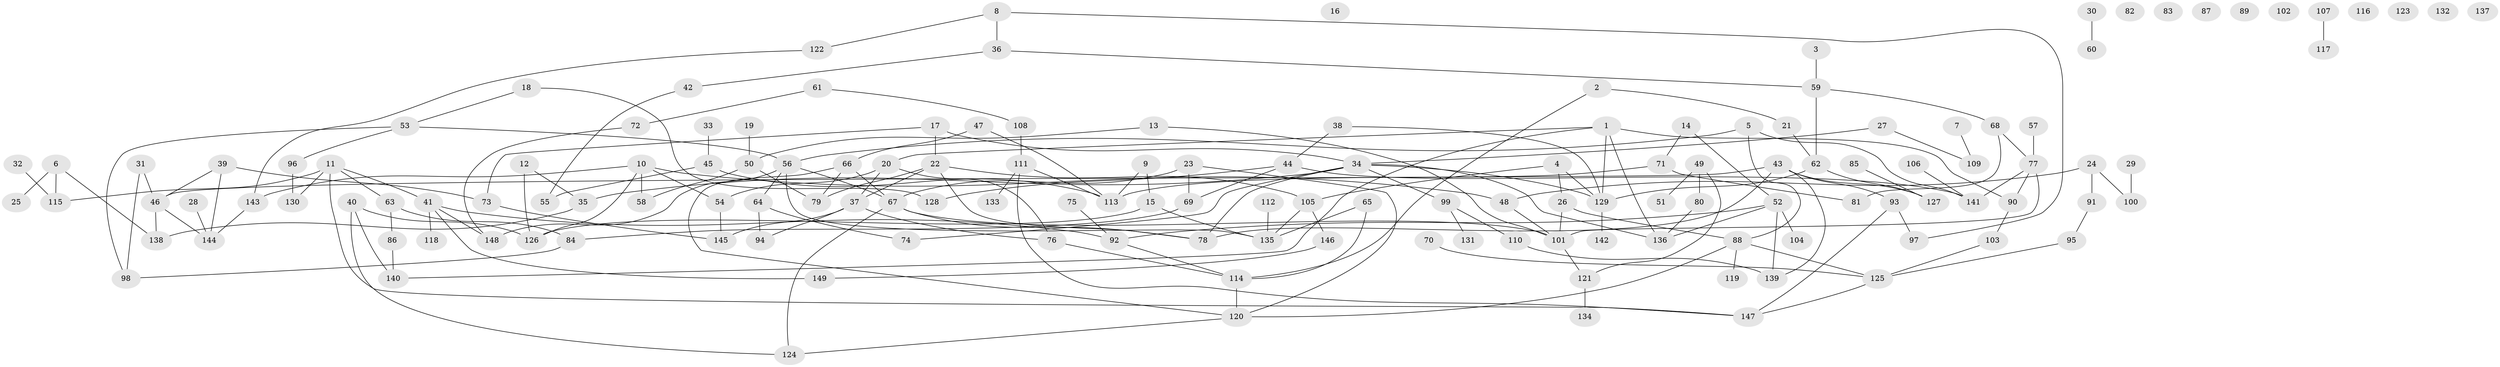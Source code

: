 // coarse degree distribution, {2: 0.15151515151515152, 4: 0.15151515151515152, 7: 0.12121212121212122, 8: 0.030303030303030304, 5: 0.09090909090909091, 9: 0.09090909090909091, 6: 0.09090909090909091, 1: 0.09090909090909091, 3: 0.15151515151515152, 12: 0.030303030303030304}
// Generated by graph-tools (version 1.1) at 2025/35/03/04/25 23:35:51]
// undirected, 149 vertices, 197 edges
graph export_dot {
  node [color=gray90,style=filled];
  1;
  2;
  3;
  4;
  5;
  6;
  7;
  8;
  9;
  10;
  11;
  12;
  13;
  14;
  15;
  16;
  17;
  18;
  19;
  20;
  21;
  22;
  23;
  24;
  25;
  26;
  27;
  28;
  29;
  30;
  31;
  32;
  33;
  34;
  35;
  36;
  37;
  38;
  39;
  40;
  41;
  42;
  43;
  44;
  45;
  46;
  47;
  48;
  49;
  50;
  51;
  52;
  53;
  54;
  55;
  56;
  57;
  58;
  59;
  60;
  61;
  62;
  63;
  64;
  65;
  66;
  67;
  68;
  69;
  70;
  71;
  72;
  73;
  74;
  75;
  76;
  77;
  78;
  79;
  80;
  81;
  82;
  83;
  84;
  85;
  86;
  87;
  88;
  89;
  90;
  91;
  92;
  93;
  94;
  95;
  96;
  97;
  98;
  99;
  100;
  101;
  102;
  103;
  104;
  105;
  106;
  107;
  108;
  109;
  110;
  111;
  112;
  113;
  114;
  115;
  116;
  117;
  118;
  119;
  120;
  121;
  122;
  123;
  124;
  125;
  126;
  127;
  128;
  129;
  130;
  131;
  132;
  133;
  134;
  135;
  136;
  137;
  138;
  139;
  140;
  141;
  142;
  143;
  144;
  145;
  146;
  147;
  148;
  149;
  1 -- 20;
  1 -- 90;
  1 -- 129;
  1 -- 136;
  1 -- 140;
  2 -- 21;
  2 -- 114;
  3 -- 59;
  4 -- 26;
  4 -- 105;
  4 -- 129;
  5 -- 56;
  5 -- 88;
  5 -- 141;
  6 -- 25;
  6 -- 115;
  6 -- 138;
  7 -- 109;
  8 -- 36;
  8 -- 97;
  8 -- 122;
  9 -- 15;
  9 -- 113;
  10 -- 48;
  10 -- 54;
  10 -- 58;
  10 -- 126;
  10 -- 143;
  11 -- 41;
  11 -- 63;
  11 -- 115;
  11 -- 130;
  11 -- 147;
  12 -- 35;
  12 -- 126;
  13 -- 50;
  13 -- 101;
  14 -- 52;
  14 -- 71;
  15 -- 126;
  15 -- 135;
  17 -- 22;
  17 -- 34;
  17 -- 73;
  18 -- 53;
  18 -- 128;
  19 -- 50;
  20 -- 37;
  20 -- 54;
  20 -- 76;
  21 -- 62;
  22 -- 37;
  22 -- 78;
  22 -- 79;
  22 -- 105;
  23 -- 67;
  23 -- 69;
  23 -- 120;
  24 -- 48;
  24 -- 91;
  24 -- 100;
  26 -- 88;
  26 -- 101;
  27 -- 34;
  27 -- 109;
  28 -- 144;
  29 -- 100;
  30 -- 60;
  31 -- 46;
  31 -- 98;
  32 -- 115;
  33 -- 45;
  34 -- 35;
  34 -- 74;
  34 -- 78;
  34 -- 99;
  34 -- 129;
  34 -- 136;
  35 -- 138;
  36 -- 42;
  36 -- 59;
  37 -- 76;
  37 -- 94;
  37 -- 145;
  38 -- 44;
  38 -- 129;
  39 -- 46;
  39 -- 73;
  39 -- 144;
  40 -- 124;
  40 -- 126;
  40 -- 140;
  41 -- 92;
  41 -- 118;
  41 -- 148;
  41 -- 149;
  42 -- 55;
  43 -- 46;
  43 -- 78;
  43 -- 93;
  43 -- 127;
  43 -- 139;
  44 -- 69;
  44 -- 128;
  44 -- 141;
  45 -- 55;
  45 -- 113;
  46 -- 138;
  46 -- 144;
  47 -- 66;
  47 -- 113;
  48 -- 101;
  49 -- 51;
  49 -- 80;
  49 -- 121;
  50 -- 58;
  50 -- 79;
  52 -- 92;
  52 -- 104;
  52 -- 136;
  52 -- 139;
  53 -- 56;
  53 -- 96;
  53 -- 98;
  54 -- 145;
  56 -- 64;
  56 -- 67;
  56 -- 135;
  56 -- 148;
  57 -- 77;
  59 -- 62;
  59 -- 68;
  61 -- 72;
  61 -- 108;
  62 -- 127;
  62 -- 129;
  63 -- 84;
  63 -- 86;
  64 -- 74;
  64 -- 94;
  65 -- 114;
  65 -- 135;
  66 -- 67;
  66 -- 79;
  66 -- 120;
  67 -- 78;
  67 -- 101;
  67 -- 124;
  68 -- 77;
  68 -- 81;
  69 -- 84;
  70 -- 125;
  71 -- 81;
  71 -- 113;
  72 -- 148;
  73 -- 145;
  75 -- 92;
  76 -- 114;
  77 -- 90;
  77 -- 101;
  77 -- 141;
  80 -- 136;
  84 -- 98;
  85 -- 127;
  86 -- 140;
  88 -- 119;
  88 -- 120;
  88 -- 125;
  90 -- 103;
  91 -- 95;
  92 -- 114;
  93 -- 97;
  93 -- 147;
  95 -- 125;
  96 -- 130;
  99 -- 110;
  99 -- 131;
  101 -- 121;
  103 -- 125;
  105 -- 135;
  105 -- 146;
  106 -- 141;
  107 -- 117;
  108 -- 111;
  110 -- 139;
  111 -- 113;
  111 -- 133;
  111 -- 147;
  112 -- 135;
  114 -- 120;
  120 -- 124;
  121 -- 134;
  122 -- 143;
  125 -- 147;
  129 -- 142;
  143 -- 144;
  146 -- 149;
}
